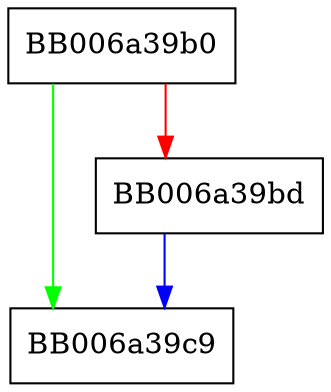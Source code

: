 digraph sm4_xts_stream_final {
  node [shape="box"];
  graph [splines=ortho];
  BB006a39b0 -> BB006a39c9 [color="green"];
  BB006a39b0 -> BB006a39bd [color="red"];
  BB006a39bd -> BB006a39c9 [color="blue"];
}